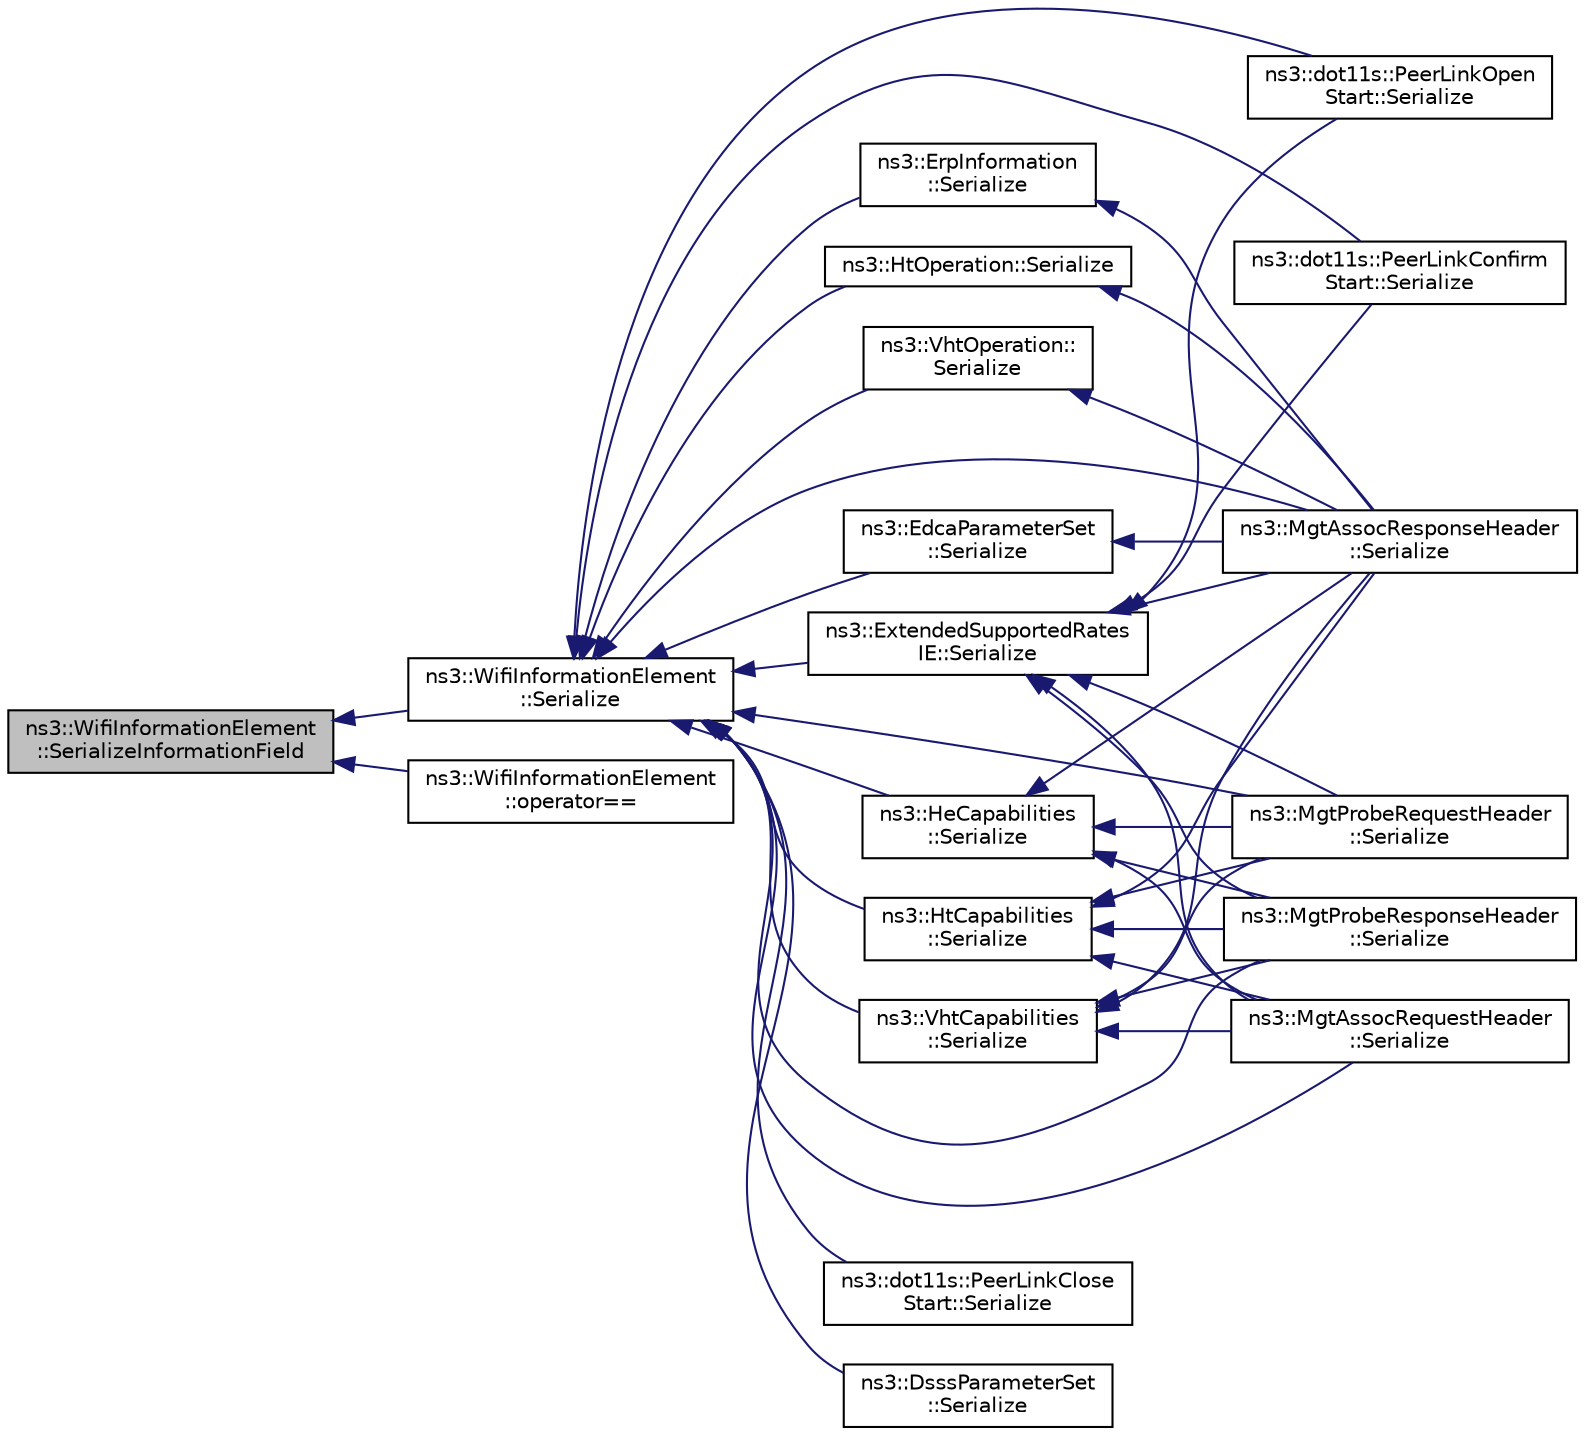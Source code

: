 digraph "ns3::WifiInformationElement::SerializeInformationField"
{
  edge [fontname="Helvetica",fontsize="10",labelfontname="Helvetica",labelfontsize="10"];
  node [fontname="Helvetica",fontsize="10",shape=record];
  rankdir="LR";
  Node1 [label="ns3::WifiInformationElement\l::SerializeInformationField",height=0.2,width=0.4,color="black", fillcolor="grey75", style="filled", fontcolor="black"];
  Node1 -> Node2 [dir="back",color="midnightblue",fontsize="10",style="solid"];
  Node2 [label="ns3::WifiInformationElement\l::Serialize",height=0.2,width=0.4,color="black", fillcolor="white", style="filled",URL="$d4/db6/classns3_1_1WifiInformationElement.html#a2f43932681fae6e2bc7a978e9493811e"];
  Node2 -> Node3 [dir="back",color="midnightblue",fontsize="10",style="solid"];
  Node3 [label="ns3::dot11s::PeerLinkOpen\lStart::Serialize",height=0.2,width=0.4,color="black", fillcolor="white", style="filled",URL="$da/d35/classns3_1_1dot11s_1_1PeerLinkOpenStart.html#a1c115bceee658219bbcd1730f1ff07a4"];
  Node2 -> Node4 [dir="back",color="midnightblue",fontsize="10",style="solid"];
  Node4 [label="ns3::dot11s::PeerLinkClose\lStart::Serialize",height=0.2,width=0.4,color="black", fillcolor="white", style="filled",URL="$d1/d01/classns3_1_1dot11s_1_1PeerLinkCloseStart.html#a78a9de8c0a027498640a9fad4d02a4c8"];
  Node2 -> Node5 [dir="back",color="midnightblue",fontsize="10",style="solid"];
  Node5 [label="ns3::dot11s::PeerLinkConfirm\lStart::Serialize",height=0.2,width=0.4,color="black", fillcolor="white", style="filled",URL="$d2/d02/classns3_1_1dot11s_1_1PeerLinkConfirmStart.html#ae31536d19dbb8eb5e76ca881e4798e48"];
  Node2 -> Node6 [dir="back",color="midnightblue",fontsize="10",style="solid"];
  Node6 [label="ns3::DsssParameterSet\l::Serialize",height=0.2,width=0.4,color="black", fillcolor="white", style="filled",URL="$d5/dc1/classns3_1_1DsssParameterSet.html#a5720c8b974f0c5080247330056d17201"];
  Node2 -> Node7 [dir="back",color="midnightblue",fontsize="10",style="solid"];
  Node7 [label="ns3::EdcaParameterSet\l::Serialize",height=0.2,width=0.4,color="black", fillcolor="white", style="filled",URL="$d7/d50/classns3_1_1EdcaParameterSet.html#ae0ef4ff2e5549a3c0a2fa12cc73af425"];
  Node7 -> Node8 [dir="back",color="midnightblue",fontsize="10",style="solid"];
  Node8 [label="ns3::MgtAssocResponseHeader\l::Serialize",height=0.2,width=0.4,color="black", fillcolor="white", style="filled",URL="$d2/d1d/classns3_1_1MgtAssocResponseHeader.html#a2b3e70a1b228b9f3ca8b8a43068f13a2"];
  Node2 -> Node9 [dir="back",color="midnightblue",fontsize="10",style="solid"];
  Node9 [label="ns3::ErpInformation\l::Serialize",height=0.2,width=0.4,color="black", fillcolor="white", style="filled",URL="$db/d32/classns3_1_1ErpInformation.html#a797d76e95ddcd5e6b0cad49443b2c356"];
  Node9 -> Node8 [dir="back",color="midnightblue",fontsize="10",style="solid"];
  Node2 -> Node10 [dir="back",color="midnightblue",fontsize="10",style="solid"];
  Node10 [label="ns3::HeCapabilities\l::Serialize",height=0.2,width=0.4,color="black", fillcolor="white", style="filled",URL="$d4/d41/classns3_1_1HeCapabilities.html#ac7525eb597bf0308f0ea637db53f8295"];
  Node10 -> Node11 [dir="back",color="midnightblue",fontsize="10",style="solid"];
  Node11 [label="ns3::MgtProbeRequestHeader\l::Serialize",height=0.2,width=0.4,color="black", fillcolor="white", style="filled",URL="$de/dec/classns3_1_1MgtProbeRequestHeader.html#afa7d6bcf7c03df0927635a07cfff6d13"];
  Node10 -> Node12 [dir="back",color="midnightblue",fontsize="10",style="solid"];
  Node12 [label="ns3::MgtProbeResponseHeader\l::Serialize",height=0.2,width=0.4,color="black", fillcolor="white", style="filled",URL="$d7/d3c/classns3_1_1MgtProbeResponseHeader.html#a721188a210bcccb82dcb65ec389a264d"];
  Node10 -> Node13 [dir="back",color="midnightblue",fontsize="10",style="solid"];
  Node13 [label="ns3::MgtAssocRequestHeader\l::Serialize",height=0.2,width=0.4,color="black", fillcolor="white", style="filled",URL="$d6/dec/classns3_1_1MgtAssocRequestHeader.html#a5af209ceffdc8e66f29efe0aed867c6e"];
  Node10 -> Node8 [dir="back",color="midnightblue",fontsize="10",style="solid"];
  Node2 -> Node14 [dir="back",color="midnightblue",fontsize="10",style="solid"];
  Node14 [label="ns3::HtCapabilities\l::Serialize",height=0.2,width=0.4,color="black", fillcolor="white", style="filled",URL="$d8/de7/classns3_1_1HtCapabilities.html#a91a16fe63128b8463bbc8697de061645"];
  Node14 -> Node11 [dir="back",color="midnightblue",fontsize="10",style="solid"];
  Node14 -> Node12 [dir="back",color="midnightblue",fontsize="10",style="solid"];
  Node14 -> Node13 [dir="back",color="midnightblue",fontsize="10",style="solid"];
  Node14 -> Node8 [dir="back",color="midnightblue",fontsize="10",style="solid"];
  Node2 -> Node15 [dir="back",color="midnightblue",fontsize="10",style="solid"];
  Node15 [label="ns3::HtOperation::Serialize",height=0.2,width=0.4,color="black", fillcolor="white", style="filled",URL="$db/dc6/classns3_1_1HtOperation.html#a3ed9edb17e266a42436c1ab5def0cd49"];
  Node15 -> Node8 [dir="back",color="midnightblue",fontsize="10",style="solid"];
  Node2 -> Node11 [dir="back",color="midnightblue",fontsize="10",style="solid"];
  Node2 -> Node12 [dir="back",color="midnightblue",fontsize="10",style="solid"];
  Node2 -> Node13 [dir="back",color="midnightblue",fontsize="10",style="solid"];
  Node2 -> Node8 [dir="back",color="midnightblue",fontsize="10",style="solid"];
  Node2 -> Node16 [dir="back",color="midnightblue",fontsize="10",style="solid"];
  Node16 [label="ns3::ExtendedSupportedRates\lIE::Serialize",height=0.2,width=0.4,color="black", fillcolor="white", style="filled",URL="$d9/d48/classns3_1_1ExtendedSupportedRatesIE.html#acb470467b1268b5897cdc916078f2b46"];
  Node16 -> Node3 [dir="back",color="midnightblue",fontsize="10",style="solid"];
  Node16 -> Node5 [dir="back",color="midnightblue",fontsize="10",style="solid"];
  Node16 -> Node11 [dir="back",color="midnightblue",fontsize="10",style="solid"];
  Node16 -> Node12 [dir="back",color="midnightblue",fontsize="10",style="solid"];
  Node16 -> Node13 [dir="back",color="midnightblue",fontsize="10",style="solid"];
  Node16 -> Node8 [dir="back",color="midnightblue",fontsize="10",style="solid"];
  Node2 -> Node17 [dir="back",color="midnightblue",fontsize="10",style="solid"];
  Node17 [label="ns3::VhtCapabilities\l::Serialize",height=0.2,width=0.4,color="black", fillcolor="white", style="filled",URL="$de/de4/classns3_1_1VhtCapabilities.html#aff8e88955023a52b8901af72a6428923"];
  Node17 -> Node11 [dir="back",color="midnightblue",fontsize="10",style="solid"];
  Node17 -> Node12 [dir="back",color="midnightblue",fontsize="10",style="solid"];
  Node17 -> Node13 [dir="back",color="midnightblue",fontsize="10",style="solid"];
  Node17 -> Node8 [dir="back",color="midnightblue",fontsize="10",style="solid"];
  Node2 -> Node18 [dir="back",color="midnightblue",fontsize="10",style="solid"];
  Node18 [label="ns3::VhtOperation::\lSerialize",height=0.2,width=0.4,color="black", fillcolor="white", style="filled",URL="$d7/d41/classns3_1_1VhtOperation.html#a6096b557edc33a9056a40bb4e2be8b48"];
  Node18 -> Node8 [dir="back",color="midnightblue",fontsize="10",style="solid"];
  Node1 -> Node19 [dir="back",color="midnightblue",fontsize="10",style="solid"];
  Node19 [label="ns3::WifiInformationElement\l::operator==",height=0.2,width=0.4,color="black", fillcolor="white", style="filled",URL="$d4/db6/classns3_1_1WifiInformationElement.html#ad57be4560fa6abb25e6b0745fd7213e0"];
}
